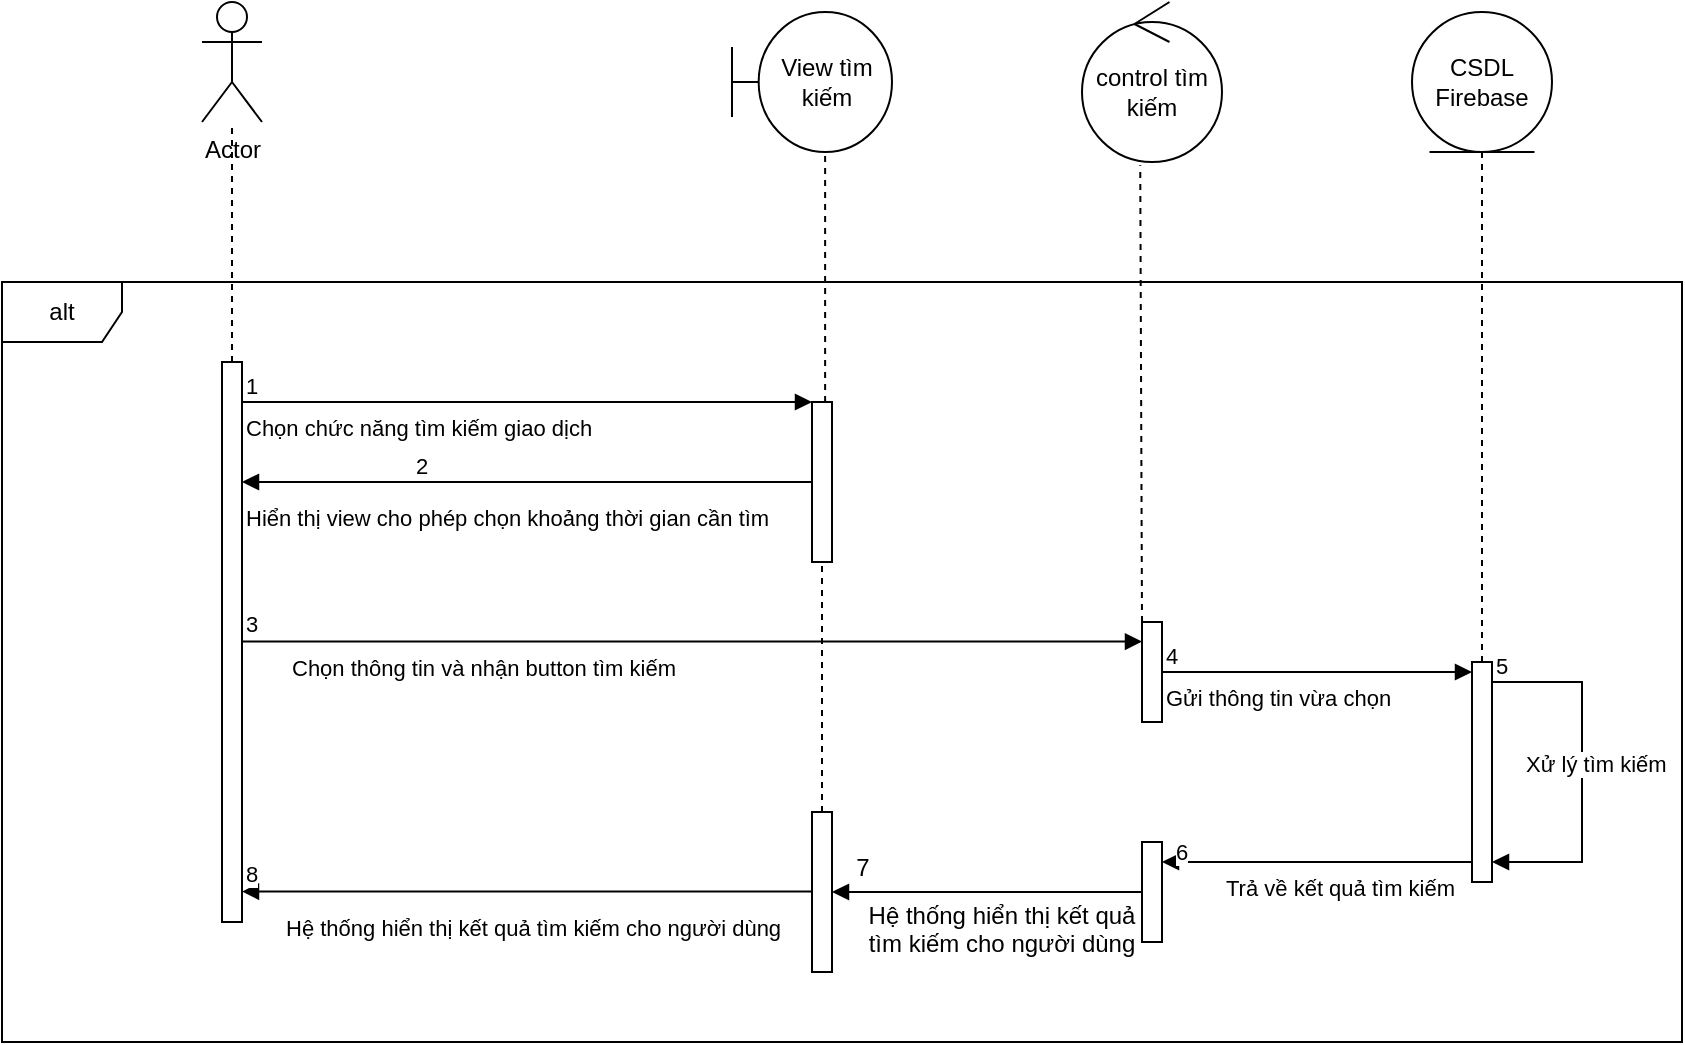 <mxfile version="22.1.5" type="github">
  <diagram name="Page-1" id="PP0QZATuwXcqu7ek5Igw">
    <mxGraphModel dx="1430" dy="761" grid="1" gridSize="10" guides="1" tooltips="1" connect="1" arrows="1" fold="1" page="1" pageScale="1" pageWidth="1200" pageHeight="1920" math="0" shadow="0">
      <root>
        <mxCell id="0" />
        <mxCell id="1" parent="0" />
        <mxCell id="F79UIWX3s6UdKWvn8R5f-1" value="Actor" style="shape=umlActor;verticalLabelPosition=bottom;verticalAlign=top;html=1;outlineConnect=0;" vertex="1" parent="1">
          <mxGeometry x="320" y="320" width="30" height="60" as="geometry" />
        </mxCell>
        <mxCell id="F79UIWX3s6UdKWvn8R5f-2" value="View tìm kiếm" style="shape=umlBoundary;whiteSpace=wrap;html=1;" vertex="1" parent="1">
          <mxGeometry x="585" y="325" width="80" height="70" as="geometry" />
        </mxCell>
        <mxCell id="F79UIWX3s6UdKWvn8R5f-3" value="control tìm kiếm" style="ellipse;shape=umlControl;whiteSpace=wrap;html=1;" vertex="1" parent="1">
          <mxGeometry x="760" y="320" width="70" height="80" as="geometry" />
        </mxCell>
        <mxCell id="F79UIWX3s6UdKWvn8R5f-4" value="CSDL Firebase" style="ellipse;shape=umlEntity;whiteSpace=wrap;html=1;" vertex="1" parent="1">
          <mxGeometry x="925" y="325" width="70" height="70" as="geometry" />
        </mxCell>
        <mxCell id="F79UIWX3s6UdKWvn8R5f-6" value="alt" style="shape=umlFrame;whiteSpace=wrap;html=1;pointerEvents=0;" vertex="1" parent="1">
          <mxGeometry x="220" y="460" width="840" height="380" as="geometry" />
        </mxCell>
        <mxCell id="F79UIWX3s6UdKWvn8R5f-7" value="" style="html=1;points=[[0,0,0,0,5],[0,1,0,0,-5],[1,0,0,0,5],[1,1,0,0,-5]];perimeter=orthogonalPerimeter;outlineConnect=0;targetShapes=umlLifeline;portConstraint=eastwest;newEdgeStyle={&quot;curved&quot;:0,&quot;rounded&quot;:0};" vertex="1" parent="1">
          <mxGeometry x="330" y="500" width="10" height="280" as="geometry" />
        </mxCell>
        <mxCell id="F79UIWX3s6UdKWvn8R5f-8" value="" style="html=1;points=[[0,0,0,0,5],[0,1,0,0,-5],[1,0,0,0,5],[1,1,0,0,-5]];perimeter=orthogonalPerimeter;outlineConnect=0;targetShapes=umlLifeline;portConstraint=eastwest;newEdgeStyle={&quot;curved&quot;:0,&quot;rounded&quot;:0};" vertex="1" parent="1">
          <mxGeometry x="625" y="520" width="10" height="80" as="geometry" />
        </mxCell>
        <mxCell id="F79UIWX3s6UdKWvn8R5f-9" value="" style="html=1;points=[[0,0,0,0,5],[0,1,0,0,-5],[1,0,0,0,5],[1,1,0,0,-5]];perimeter=orthogonalPerimeter;outlineConnect=0;targetShapes=umlLifeline;portConstraint=eastwest;newEdgeStyle={&quot;curved&quot;:0,&quot;rounded&quot;:0};" vertex="1" parent="1">
          <mxGeometry x="790" y="630" width="10" height="50" as="geometry" />
        </mxCell>
        <mxCell id="F79UIWX3s6UdKWvn8R5f-10" value="" style="html=1;points=[[0,0,0,0,5],[0,1,0,0,-5],[1,0,0,0,5],[1,1,0,0,-5]];perimeter=orthogonalPerimeter;outlineConnect=0;targetShapes=umlLifeline;portConstraint=eastwest;newEdgeStyle={&quot;curved&quot;:0,&quot;rounded&quot;:0};" vertex="1" parent="1">
          <mxGeometry x="955" y="650" width="10" height="110" as="geometry" />
        </mxCell>
        <mxCell id="F79UIWX3s6UdKWvn8R5f-11" value="" style="endArrow=none;dashed=1;html=1;rounded=0;" edge="1" parent="1" source="F79UIWX3s6UdKWvn8R5f-7" target="F79UIWX3s6UdKWvn8R5f-1">
          <mxGeometry width="50" height="50" relative="1" as="geometry">
            <mxPoint x="570" y="860" as="sourcePoint" />
            <mxPoint x="620" y="810" as="targetPoint" />
          </mxGeometry>
        </mxCell>
        <mxCell id="F79UIWX3s6UdKWvn8R5f-12" value="Chọn chức năng tìm kiếm giao dịch" style="endArrow=block;endFill=1;html=1;align=left;verticalAlign=top;rounded=0;" edge="1" parent="1" target="F79UIWX3s6UdKWvn8R5f-8">
          <mxGeometry x="-1" relative="1" as="geometry">
            <mxPoint x="340" y="520" as="sourcePoint" />
            <mxPoint x="500" y="520" as="targetPoint" />
            <mxPoint as="offset" />
          </mxGeometry>
        </mxCell>
        <mxCell id="F79UIWX3s6UdKWvn8R5f-13" value="1" style="edgeLabel;resizable=0;html=1;align=left;verticalAlign=bottom;" connectable="0" vertex="1" parent="F79UIWX3s6UdKWvn8R5f-12">
          <mxGeometry x="-1" relative="1" as="geometry" />
        </mxCell>
        <mxCell id="F79UIWX3s6UdKWvn8R5f-14" value="" style="endArrow=none;dashed=1;html=1;rounded=0;entryX=0.582;entryY=1.002;entryDx=0;entryDy=0;entryPerimeter=0;" edge="1" parent="1" source="F79UIWX3s6UdKWvn8R5f-8" target="F79UIWX3s6UdKWvn8R5f-2">
          <mxGeometry width="50" height="50" relative="1" as="geometry">
            <mxPoint x="549.52" y="520" as="sourcePoint" />
            <mxPoint x="549.52" y="400" as="targetPoint" />
          </mxGeometry>
        </mxCell>
        <mxCell id="F79UIWX3s6UdKWvn8R5f-15" value="Hiển thị view cho phép chọn khoảng thời gian cần tìm" style="endArrow=block;endFill=1;html=1;align=left;verticalAlign=top;rounded=0;" edge="1" parent="1" source="F79UIWX3s6UdKWvn8R5f-8" target="F79UIWX3s6UdKWvn8R5f-7">
          <mxGeometry x="1" y="5" relative="1" as="geometry">
            <mxPoint x="400" y="660" as="sourcePoint" />
            <mxPoint x="560" y="660" as="targetPoint" />
            <mxPoint as="offset" />
          </mxGeometry>
        </mxCell>
        <mxCell id="F79UIWX3s6UdKWvn8R5f-16" value="2" style="edgeLabel;resizable=0;html=1;align=left;verticalAlign=bottom;" connectable="0" vertex="1" parent="F79UIWX3s6UdKWvn8R5f-15">
          <mxGeometry x="-1" relative="1" as="geometry">
            <mxPoint x="-200" as="offset" />
          </mxGeometry>
        </mxCell>
        <mxCell id="F79UIWX3s6UdKWvn8R5f-17" value="Chọn thông tin và nhận button tìm kiếm" style="endArrow=block;endFill=1;html=1;align=left;verticalAlign=top;rounded=0;" edge="1" parent="1" target="F79UIWX3s6UdKWvn8R5f-9">
          <mxGeometry x="-0.9" relative="1" as="geometry">
            <mxPoint x="340" y="639.76" as="sourcePoint" />
            <mxPoint x="500" y="640" as="targetPoint" />
            <mxPoint as="offset" />
          </mxGeometry>
        </mxCell>
        <mxCell id="F79UIWX3s6UdKWvn8R5f-18" value="3" style="edgeLabel;resizable=0;html=1;align=left;verticalAlign=bottom;" connectable="0" vertex="1" parent="F79UIWX3s6UdKWvn8R5f-17">
          <mxGeometry x="-1" relative="1" as="geometry" />
        </mxCell>
        <mxCell id="F79UIWX3s6UdKWvn8R5f-19" value="Gửi thông tin vừa chọn" style="endArrow=block;endFill=1;html=1;align=left;verticalAlign=top;rounded=0;" edge="1" parent="1" source="F79UIWX3s6UdKWvn8R5f-9" target="F79UIWX3s6UdKWvn8R5f-10">
          <mxGeometry x="-1" relative="1" as="geometry">
            <mxPoint x="750" y="660" as="sourcePoint" />
            <mxPoint x="910" y="660" as="targetPoint" />
          </mxGeometry>
        </mxCell>
        <mxCell id="F79UIWX3s6UdKWvn8R5f-20" value="4" style="edgeLabel;resizable=0;html=1;align=left;verticalAlign=bottom;" connectable="0" vertex="1" parent="F79UIWX3s6UdKWvn8R5f-19">
          <mxGeometry x="-1" relative="1" as="geometry" />
        </mxCell>
        <mxCell id="F79UIWX3s6UdKWvn8R5f-21" value="Xử lý tìm kiếm" style="endArrow=block;endFill=1;html=1;align=left;verticalAlign=top;rounded=0;exitX=1;exitY=0;exitDx=0;exitDy=5;exitPerimeter=0;edgeStyle=orthogonalEdgeStyle;" edge="1" parent="1" target="F79UIWX3s6UdKWvn8R5f-10">
          <mxGeometry x="-0.193" y="-30" relative="1" as="geometry">
            <mxPoint x="965" y="660" as="sourcePoint" />
            <mxPoint x="965" y="855" as="targetPoint" />
            <Array as="points">
              <mxPoint x="1010" y="660" />
              <mxPoint x="1010" y="750" />
            </Array>
            <mxPoint as="offset" />
          </mxGeometry>
        </mxCell>
        <mxCell id="F79UIWX3s6UdKWvn8R5f-22" value="5" style="edgeLabel;resizable=0;html=1;align=left;verticalAlign=bottom;" connectable="0" vertex="1" parent="F79UIWX3s6UdKWvn8R5f-21">
          <mxGeometry x="-1" relative="1" as="geometry" />
        </mxCell>
        <mxCell id="F79UIWX3s6UdKWvn8R5f-23" value="" style="endArrow=none;dashed=1;html=1;rounded=0;" edge="1" parent="1" source="F79UIWX3s6UdKWvn8R5f-24" target="F79UIWX3s6UdKWvn8R5f-8">
          <mxGeometry width="50" height="50" relative="1" as="geometry">
            <mxPoint x="550" y="720" as="sourcePoint" />
            <mxPoint x="600" y="670" as="targetPoint" />
          </mxGeometry>
        </mxCell>
        <mxCell id="F79UIWX3s6UdKWvn8R5f-24" value="" style="html=1;points=[[0,0,0,0,5],[0,1,0,0,-5],[1,0,0,0,5],[1,1,0,0,-5]];perimeter=orthogonalPerimeter;outlineConnect=0;targetShapes=umlLifeline;portConstraint=eastwest;newEdgeStyle={&quot;curved&quot;:0,&quot;rounded&quot;:0};" vertex="1" parent="1">
          <mxGeometry x="625" y="725" width="10" height="80" as="geometry" />
        </mxCell>
        <mxCell id="F79UIWX3s6UdKWvn8R5f-25" value="Trả về kết quả tìm kiếm" style="endArrow=block;endFill=1;html=1;align=left;verticalAlign=top;rounded=0;" edge="1" parent="1">
          <mxGeometry x="0.613" relative="1" as="geometry">
            <mxPoint x="955" y="750" as="sourcePoint" />
            <mxPoint x="800" y="750" as="targetPoint" />
            <Array as="points">
              <mxPoint x="900" y="750" />
            </Array>
            <mxPoint as="offset" />
          </mxGeometry>
        </mxCell>
        <mxCell id="F79UIWX3s6UdKWvn8R5f-26" value="6" style="edgeLabel;resizable=0;html=1;align=left;verticalAlign=bottom;" connectable="0" vertex="1" parent="F79UIWX3s6UdKWvn8R5f-25">
          <mxGeometry x="-1" relative="1" as="geometry">
            <mxPoint x="-150" y="3" as="offset" />
          </mxGeometry>
        </mxCell>
        <mxCell id="F79UIWX3s6UdKWvn8R5f-27" value="" style="endArrow=block;endFill=1;align=left;verticalAlign=top;rounded=0;textDirection=ltr;html=1;snapToPoint=0;fixDash=0;orthogonal=0;comic=0;" edge="1" parent="1" source="F79UIWX3s6UdKWvn8R5f-29" target="F79UIWX3s6UdKWvn8R5f-24">
          <mxGeometry x="0.677" y="55" relative="1" as="geometry">
            <mxPoint x="590" y="870" as="sourcePoint" />
            <mxPoint x="270" y="870" as="targetPoint" />
            <mxPoint as="offset" />
          </mxGeometry>
        </mxCell>
        <mxCell id="F79UIWX3s6UdKWvn8R5f-28" value="1" style="edgeLabel;resizable=0;html=1;align=left;verticalAlign=bottom;" connectable="0" vertex="1" parent="F79UIWX3s6UdKWvn8R5f-27">
          <mxGeometry x="-1" relative="1" as="geometry" />
        </mxCell>
        <mxCell id="F79UIWX3s6UdKWvn8R5f-29" value="" style="html=1;points=[[0,0,0,0,5],[0,1,0,0,-5],[1,0,0,0,5],[1,1,0,0,-5]];perimeter=orthogonalPerimeter;outlineConnect=0;targetShapes=umlLifeline;portConstraint=eastwest;newEdgeStyle={&quot;curved&quot;:0,&quot;rounded&quot;:0};" vertex="1" parent="1">
          <mxGeometry x="790" y="740" width="10" height="50" as="geometry" />
        </mxCell>
        <mxCell id="F79UIWX3s6UdKWvn8R5f-30" value="Hệ thống hiển thị kết quả tìm kiếm cho người dùng" style="text;html=1;strokeColor=none;fillColor=none;align=center;verticalAlign=middle;whiteSpace=wrap;rounded=0;overflow=fill;" vertex="1" parent="1">
          <mxGeometry x="650" y="770" width="140" height="40" as="geometry" />
        </mxCell>
        <mxCell id="F79UIWX3s6UdKWvn8R5f-31" value="Hệ thống hiển thị kết quả tìm kiếm cho người dùng" style="endArrow=block;endFill=1;html=1;align=left;verticalAlign=top;rounded=0;" edge="1" parent="1">
          <mxGeometry x="0.86" y="5" relative="1" as="geometry">
            <mxPoint x="625" y="764.76" as="sourcePoint" />
            <mxPoint x="340" y="764.76" as="targetPoint" />
            <mxPoint as="offset" />
          </mxGeometry>
        </mxCell>
        <mxCell id="F79UIWX3s6UdKWvn8R5f-32" value="8" style="edgeLabel;resizable=0;html=1;align=left;verticalAlign=bottom;" connectable="0" vertex="1" parent="F79UIWX3s6UdKWvn8R5f-31">
          <mxGeometry x="-1" relative="1" as="geometry">
            <mxPoint x="-285" as="offset" />
          </mxGeometry>
        </mxCell>
        <mxCell id="F79UIWX3s6UdKWvn8R5f-33" value="7" style="text;html=1;align=center;verticalAlign=middle;resizable=0;points=[];autosize=1;strokeColor=none;fillColor=none;" vertex="1" parent="1">
          <mxGeometry x="635" y="738" width="30" height="30" as="geometry" />
        </mxCell>
        <mxCell id="F79UIWX3s6UdKWvn8R5f-34" value="" style="endArrow=none;dashed=1;html=1;rounded=0;entryX=0.416;entryY=1.02;entryDx=0;entryDy=0;entryPerimeter=0;" edge="1" parent="1" source="F79UIWX3s6UdKWvn8R5f-9" target="F79UIWX3s6UdKWvn8R5f-3">
          <mxGeometry width="50" height="50" relative="1" as="geometry">
            <mxPoint x="550" y="650" as="sourcePoint" />
            <mxPoint x="600" y="600" as="targetPoint" />
          </mxGeometry>
        </mxCell>
        <mxCell id="F79UIWX3s6UdKWvn8R5f-35" value="" style="endArrow=none;dashed=1;html=1;rounded=0;entryX=0.5;entryY=1;entryDx=0;entryDy=0;" edge="1" parent="1" source="F79UIWX3s6UdKWvn8R5f-10" target="F79UIWX3s6UdKWvn8R5f-4">
          <mxGeometry width="50" height="50" relative="1" as="geometry">
            <mxPoint x="905" y="460" as="sourcePoint" />
            <mxPoint x="955" y="410" as="targetPoint" />
          </mxGeometry>
        </mxCell>
      </root>
    </mxGraphModel>
  </diagram>
</mxfile>
